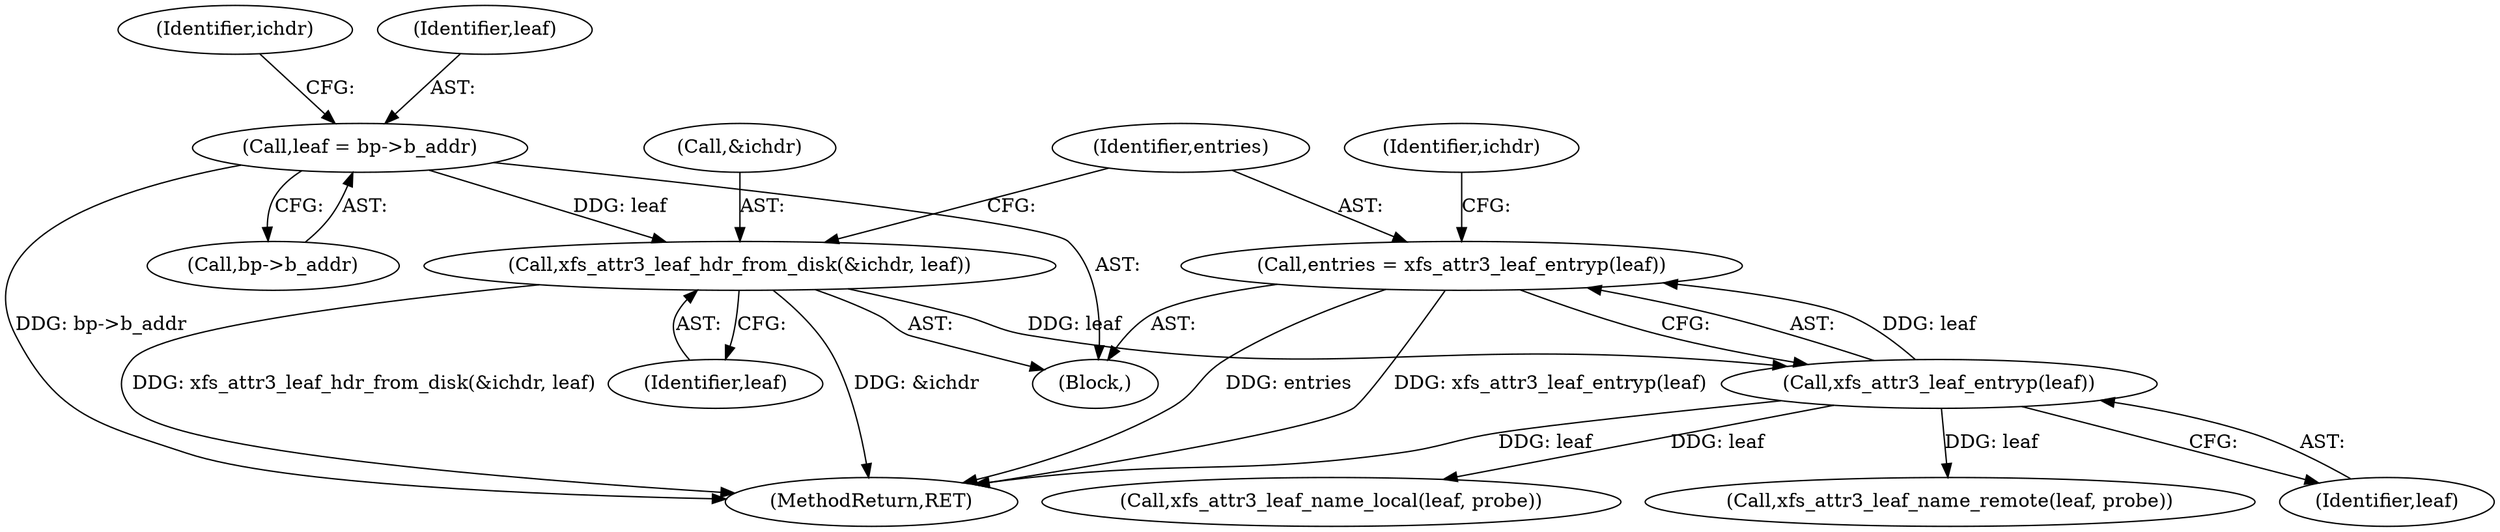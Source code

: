 digraph "0_linux_8275cdd0e7ac550dcce2b3ef6d2fb3b808c1ae59_6@pointer" {
"1000129" [label="(Call,entries = xfs_attr3_leaf_entryp(leaf))"];
"1000131" [label="(Call,xfs_attr3_leaf_entryp(leaf))"];
"1000125" [label="(Call,xfs_attr3_leaf_hdr_from_disk(&ichdr, leaf))"];
"1000120" [label="(Call,leaf = bp->b_addr)"];
"1000130" [label="(Identifier,entries)"];
"1000131" [label="(Call,xfs_attr3_leaf_entryp(leaf))"];
"1000136" [label="(Identifier,ichdr)"];
"1000125" [label="(Call,xfs_attr3_leaf_hdr_from_disk(&ichdr, leaf))"];
"1000327" [label="(Call,xfs_attr3_leaf_name_local(leaf, probe))"];
"1000375" [label="(Call,xfs_attr3_leaf_name_remote(leaf, probe))"];
"1000122" [label="(Call,bp->b_addr)"];
"1000132" [label="(Identifier,leaf)"];
"1000456" [label="(MethodReturn,RET)"];
"1000128" [label="(Identifier,leaf)"];
"1000108" [label="(Block,)"];
"1000127" [label="(Identifier,ichdr)"];
"1000129" [label="(Call,entries = xfs_attr3_leaf_entryp(leaf))"];
"1000120" [label="(Call,leaf = bp->b_addr)"];
"1000121" [label="(Identifier,leaf)"];
"1000126" [label="(Call,&ichdr)"];
"1000129" -> "1000108"  [label="AST: "];
"1000129" -> "1000131"  [label="CFG: "];
"1000130" -> "1000129"  [label="AST: "];
"1000131" -> "1000129"  [label="AST: "];
"1000136" -> "1000129"  [label="CFG: "];
"1000129" -> "1000456"  [label="DDG: entries"];
"1000129" -> "1000456"  [label="DDG: xfs_attr3_leaf_entryp(leaf)"];
"1000131" -> "1000129"  [label="DDG: leaf"];
"1000131" -> "1000132"  [label="CFG: "];
"1000132" -> "1000131"  [label="AST: "];
"1000131" -> "1000456"  [label="DDG: leaf"];
"1000125" -> "1000131"  [label="DDG: leaf"];
"1000131" -> "1000327"  [label="DDG: leaf"];
"1000131" -> "1000375"  [label="DDG: leaf"];
"1000125" -> "1000108"  [label="AST: "];
"1000125" -> "1000128"  [label="CFG: "];
"1000126" -> "1000125"  [label="AST: "];
"1000128" -> "1000125"  [label="AST: "];
"1000130" -> "1000125"  [label="CFG: "];
"1000125" -> "1000456"  [label="DDG: &ichdr"];
"1000125" -> "1000456"  [label="DDG: xfs_attr3_leaf_hdr_from_disk(&ichdr, leaf)"];
"1000120" -> "1000125"  [label="DDG: leaf"];
"1000120" -> "1000108"  [label="AST: "];
"1000120" -> "1000122"  [label="CFG: "];
"1000121" -> "1000120"  [label="AST: "];
"1000122" -> "1000120"  [label="AST: "];
"1000127" -> "1000120"  [label="CFG: "];
"1000120" -> "1000456"  [label="DDG: bp->b_addr"];
}
